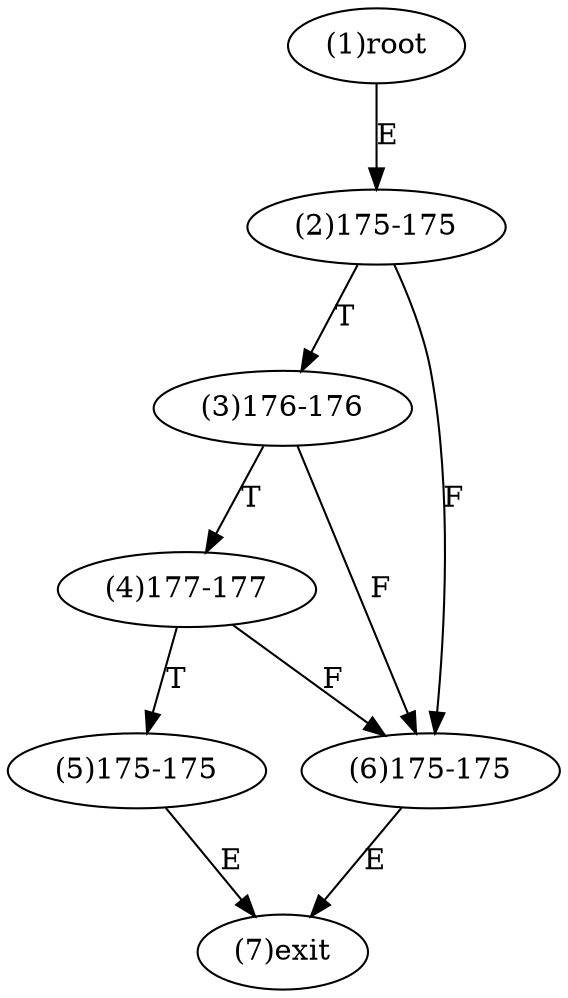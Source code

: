 digraph "" { 
1[ label="(1)root"];
2[ label="(2)175-175"];
3[ label="(3)176-176"];
4[ label="(4)177-177"];
5[ label="(5)175-175"];
6[ label="(6)175-175"];
7[ label="(7)exit"];
1->2[ label="E"];
2->6[ label="F"];
2->3[ label="T"];
3->6[ label="F"];
3->4[ label="T"];
4->6[ label="F"];
4->5[ label="T"];
5->7[ label="E"];
6->7[ label="E"];
}